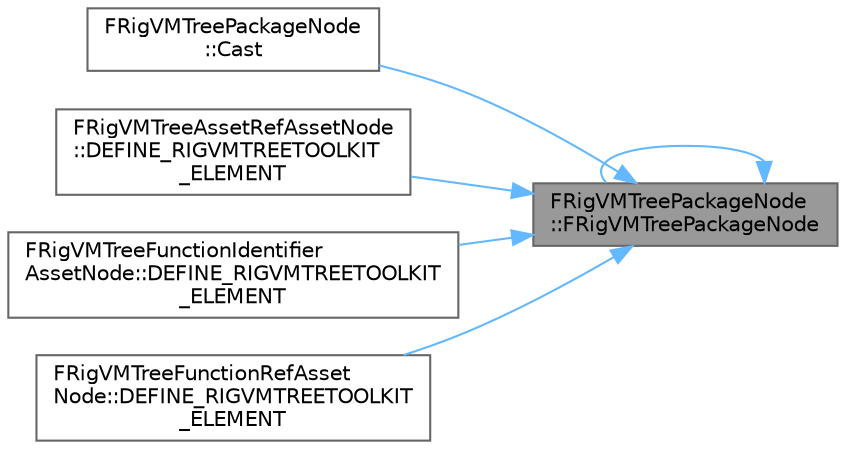 digraph "FRigVMTreePackageNode::FRigVMTreePackageNode"
{
 // INTERACTIVE_SVG=YES
 // LATEX_PDF_SIZE
  bgcolor="transparent";
  edge [fontname=Helvetica,fontsize=10,labelfontname=Helvetica,labelfontsize=10];
  node [fontname=Helvetica,fontsize=10,shape=box,height=0.2,width=0.4];
  rankdir="RL";
  Node1 [id="Node000001",label="FRigVMTreePackageNode\l::FRigVMTreePackageNode",height=0.2,width=0.4,color="gray40", fillcolor="grey60", style="filled", fontcolor="black",tooltip=" "];
  Node1 -> Node1 [id="edge1_Node000001_Node000001",dir="back",color="steelblue1",style="solid",tooltip=" "];
  Node1 -> Node2 [id="edge2_Node000001_Node000002",dir="back",color="steelblue1",style="solid",tooltip=" "];
  Node2 [id="Node000002",label="FRigVMTreePackageNode\l::Cast",height=0.2,width=0.4,color="grey40", fillcolor="white", style="filled",URL="$df/d88/classFRigVMTreePackageNode.html#a74d0cf53db7ab958af50698e998d7069",tooltip=" "];
  Node1 -> Node3 [id="edge3_Node000001_Node000003",dir="back",color="steelblue1",style="solid",tooltip=" "];
  Node3 [id="Node000003",label="FRigVMTreeAssetRefAssetNode\l::DEFINE_RIGVMTREETOOLKIT\l_ELEMENT",height=0.2,width=0.4,color="grey40", fillcolor="white", style="filled",URL="$dc/db4/classFRigVMTreeAssetRefAssetNode.html#a1d45d6e69d52a0928f5065eda7a555d6",tooltip=" "];
  Node1 -> Node4 [id="edge4_Node000001_Node000004",dir="back",color="steelblue1",style="solid",tooltip=" "];
  Node4 [id="Node000004",label="FRigVMTreeFunctionIdentifier\lAssetNode::DEFINE_RIGVMTREETOOLKIT\l_ELEMENT",height=0.2,width=0.4,color="grey40", fillcolor="white", style="filled",URL="$d9/de7/classFRigVMTreeFunctionIdentifierAssetNode.html#af47020312493617694bce8a4895b4f5b",tooltip=" "];
  Node1 -> Node5 [id="edge5_Node000001_Node000005",dir="back",color="steelblue1",style="solid",tooltip=" "];
  Node5 [id="Node000005",label="FRigVMTreeFunctionRefAsset\lNode::DEFINE_RIGVMTREETOOLKIT\l_ELEMENT",height=0.2,width=0.4,color="grey40", fillcolor="white", style="filled",URL="$dc/d1c/classFRigVMTreeFunctionRefAssetNode.html#a197cf5098063afe0d96e46d1b645a597",tooltip=" "];
}
